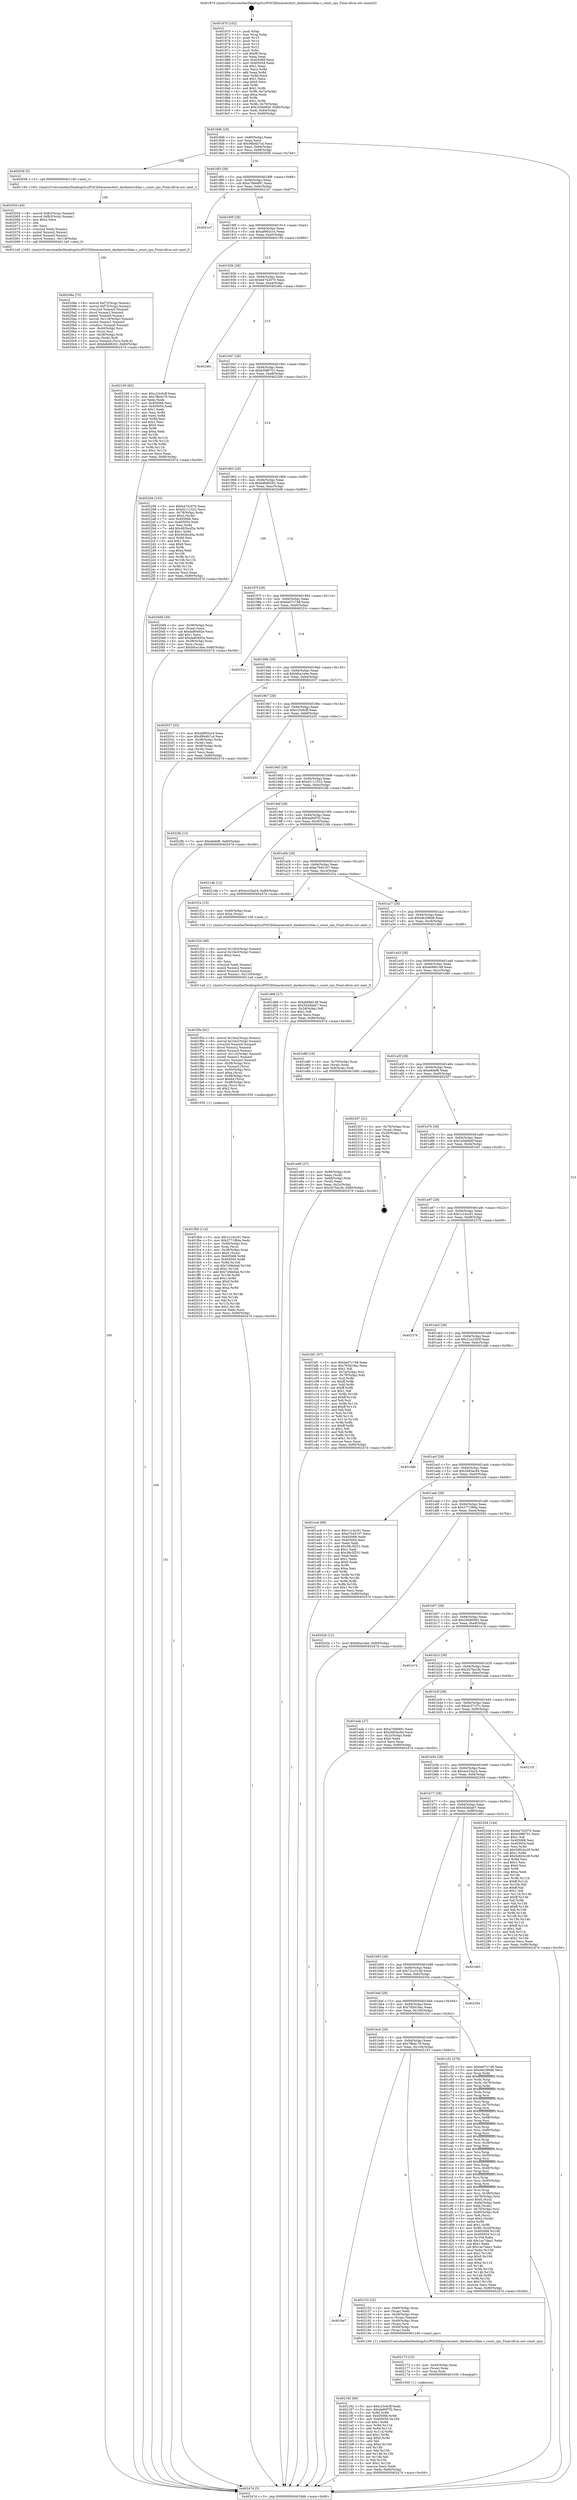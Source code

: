 digraph "0x401870" {
  label = "0x401870 (/mnt/c/Users/mathe/Desktop/tcc/POCII/binaries/extr_darknetsrcblas.c_const_cpu_Final-ollvm.out::main(0))"
  labelloc = "t"
  node[shape=record]

  Entry [label="",width=0.3,height=0.3,shape=circle,fillcolor=black,style=filled]
  "0x4018d6" [label="{
     0x4018d6 [29]\l
     | [instrs]\l
     &nbsp;&nbsp;0x4018d6 \<+3\>: mov -0x80(%rbp),%eax\l
     &nbsp;&nbsp;0x4018d9 \<+2\>: mov %eax,%ecx\l
     &nbsp;&nbsp;0x4018db \<+6\>: sub $0x99b4b7cd,%ecx\l
     &nbsp;&nbsp;0x4018e1 \<+6\>: mov %eax,-0x94(%rbp)\l
     &nbsp;&nbsp;0x4018e7 \<+6\>: mov %ecx,-0x98(%rbp)\l
     &nbsp;&nbsp;0x4018ed \<+6\>: je 0000000000402058 \<main+0x7e8\>\l
  }"]
  "0x402058" [label="{
     0x402058 [5]\l
     | [instrs]\l
     &nbsp;&nbsp;0x402058 \<+5\>: call 0000000000401160 \<next_i\>\l
     | [calls]\l
     &nbsp;&nbsp;0x401160 \{100\} (/mnt/c/Users/mathe/Desktop/tcc/POCII/binaries/extr_darknetsrcblas.c_const_cpu_Final-ollvm.out::next_i)\l
  }"]
  "0x4018f3" [label="{
     0x4018f3 [28]\l
     | [instrs]\l
     &nbsp;&nbsp;0x4018f3 \<+5\>: jmp 00000000004018f8 \<main+0x88\>\l
     &nbsp;&nbsp;0x4018f8 \<+6\>: mov -0x94(%rbp),%eax\l
     &nbsp;&nbsp;0x4018fe \<+5\>: sub $0xa70b6891,%eax\l
     &nbsp;&nbsp;0x401903 \<+6\>: mov %eax,-0x9c(%rbp)\l
     &nbsp;&nbsp;0x401909 \<+6\>: je 00000000004021e7 \<main+0x977\>\l
  }"]
  Exit [label="",width=0.3,height=0.3,shape=circle,fillcolor=black,style=filled,peripheries=2]
  "0x4021e7" [label="{
     0x4021e7\l
  }", style=dashed]
  "0x40190f" [label="{
     0x40190f [28]\l
     | [instrs]\l
     &nbsp;&nbsp;0x40190f \<+5\>: jmp 0000000000401914 \<main+0xa4\>\l
     &nbsp;&nbsp;0x401914 \<+6\>: mov -0x94(%rbp),%eax\l
     &nbsp;&nbsp;0x40191a \<+5\>: sub $0xa9902cc4,%eax\l
     &nbsp;&nbsp;0x40191f \<+6\>: mov %eax,-0xa0(%rbp)\l
     &nbsp;&nbsp;0x401925 \<+6\>: je 0000000000402100 \<main+0x890\>\l
  }"]
  "0x402182" [label="{
     0x402182 [89]\l
     | [instrs]\l
     &nbsp;&nbsp;0x402182 \<+5\>: mov $0xc23c6cff,%edx\l
     &nbsp;&nbsp;0x402187 \<+5\>: mov $0xda90f7f2,%ecx\l
     &nbsp;&nbsp;0x40218c \<+3\>: xor %r8d,%r8d\l
     &nbsp;&nbsp;0x40218f \<+8\>: mov 0x405068,%r9d\l
     &nbsp;&nbsp;0x402197 \<+8\>: mov 0x405054,%r10d\l
     &nbsp;&nbsp;0x40219f \<+4\>: sub $0x1,%r8d\l
     &nbsp;&nbsp;0x4021a3 \<+3\>: mov %r9d,%r11d\l
     &nbsp;&nbsp;0x4021a6 \<+3\>: add %r8d,%r11d\l
     &nbsp;&nbsp;0x4021a9 \<+4\>: imul %r11d,%r9d\l
     &nbsp;&nbsp;0x4021ad \<+4\>: and $0x1,%r9d\l
     &nbsp;&nbsp;0x4021b1 \<+4\>: cmp $0x0,%r9d\l
     &nbsp;&nbsp;0x4021b5 \<+3\>: sete %bl\l
     &nbsp;&nbsp;0x4021b8 \<+4\>: cmp $0xa,%r10d\l
     &nbsp;&nbsp;0x4021bc \<+4\>: setl %r14b\l
     &nbsp;&nbsp;0x4021c0 \<+3\>: mov %bl,%r15b\l
     &nbsp;&nbsp;0x4021c3 \<+3\>: and %r14b,%r15b\l
     &nbsp;&nbsp;0x4021c6 \<+3\>: xor %r14b,%bl\l
     &nbsp;&nbsp;0x4021c9 \<+3\>: or %bl,%r15b\l
     &nbsp;&nbsp;0x4021cc \<+4\>: test $0x1,%r15b\l
     &nbsp;&nbsp;0x4021d0 \<+3\>: cmovne %ecx,%edx\l
     &nbsp;&nbsp;0x4021d3 \<+3\>: mov %edx,-0x80(%rbp)\l
     &nbsp;&nbsp;0x4021d6 \<+5\>: jmp 000000000040247d \<main+0xc0d\>\l
  }"]
  "0x402100" [label="{
     0x402100 [83]\l
     | [instrs]\l
     &nbsp;&nbsp;0x402100 \<+5\>: mov $0xc23c6cff,%eax\l
     &nbsp;&nbsp;0x402105 \<+5\>: mov $0x7ffa4c79,%ecx\l
     &nbsp;&nbsp;0x40210a \<+2\>: xor %edx,%edx\l
     &nbsp;&nbsp;0x40210c \<+7\>: mov 0x405068,%esi\l
     &nbsp;&nbsp;0x402113 \<+7\>: mov 0x405054,%edi\l
     &nbsp;&nbsp;0x40211a \<+3\>: sub $0x1,%edx\l
     &nbsp;&nbsp;0x40211d \<+3\>: mov %esi,%r8d\l
     &nbsp;&nbsp;0x402120 \<+3\>: add %edx,%r8d\l
     &nbsp;&nbsp;0x402123 \<+4\>: imul %r8d,%esi\l
     &nbsp;&nbsp;0x402127 \<+3\>: and $0x1,%esi\l
     &nbsp;&nbsp;0x40212a \<+3\>: cmp $0x0,%esi\l
     &nbsp;&nbsp;0x40212d \<+4\>: sete %r9b\l
     &nbsp;&nbsp;0x402131 \<+3\>: cmp $0xa,%edi\l
     &nbsp;&nbsp;0x402134 \<+4\>: setl %r10b\l
     &nbsp;&nbsp;0x402138 \<+3\>: mov %r9b,%r11b\l
     &nbsp;&nbsp;0x40213b \<+3\>: and %r10b,%r11b\l
     &nbsp;&nbsp;0x40213e \<+3\>: xor %r10b,%r9b\l
     &nbsp;&nbsp;0x402141 \<+3\>: or %r9b,%r11b\l
     &nbsp;&nbsp;0x402144 \<+4\>: test $0x1,%r11b\l
     &nbsp;&nbsp;0x402148 \<+3\>: cmovne %ecx,%eax\l
     &nbsp;&nbsp;0x40214b \<+3\>: mov %eax,-0x80(%rbp)\l
     &nbsp;&nbsp;0x40214e \<+5\>: jmp 000000000040247d \<main+0xc0d\>\l
  }"]
  "0x40192b" [label="{
     0x40192b [28]\l
     | [instrs]\l
     &nbsp;&nbsp;0x40192b \<+5\>: jmp 0000000000401930 \<main+0xc0\>\l
     &nbsp;&nbsp;0x401930 \<+6\>: mov -0x94(%rbp),%eax\l
     &nbsp;&nbsp;0x401936 \<+5\>: sub $0xb4742070,%eax\l
     &nbsp;&nbsp;0x40193b \<+6\>: mov %eax,-0xa4(%rbp)\l
     &nbsp;&nbsp;0x401941 \<+6\>: je 000000000040246c \<main+0xbfc\>\l
  }"]
  "0x402173" [label="{
     0x402173 [15]\l
     | [instrs]\l
     &nbsp;&nbsp;0x402173 \<+4\>: mov -0x40(%rbp),%rax\l
     &nbsp;&nbsp;0x402177 \<+3\>: mov (%rax),%rax\l
     &nbsp;&nbsp;0x40217a \<+3\>: mov %rax,%rdi\l
     &nbsp;&nbsp;0x40217d \<+5\>: call 0000000000401030 \<free@plt\>\l
     | [calls]\l
     &nbsp;&nbsp;0x401030 \{1\} (unknown)\l
  }"]
  "0x40246c" [label="{
     0x40246c\l
  }", style=dashed]
  "0x401947" [label="{
     0x401947 [28]\l
     | [instrs]\l
     &nbsp;&nbsp;0x401947 \<+5\>: jmp 000000000040194c \<main+0xdc\>\l
     &nbsp;&nbsp;0x40194c \<+6\>: mov -0x94(%rbp),%eax\l
     &nbsp;&nbsp;0x401952 \<+5\>: sub $0xb59f6701,%eax\l
     &nbsp;&nbsp;0x401957 \<+6\>: mov %eax,-0xa8(%rbp)\l
     &nbsp;&nbsp;0x40195d \<+6\>: je 0000000000402294 \<main+0xa24\>\l
  }"]
  "0x401be7" [label="{
     0x401be7\l
  }", style=dashed]
  "0x402294" [label="{
     0x402294 [103]\l
     | [instrs]\l
     &nbsp;&nbsp;0x402294 \<+5\>: mov $0xb4742070,%eax\l
     &nbsp;&nbsp;0x402299 \<+5\>: mov $0xd2111522,%ecx\l
     &nbsp;&nbsp;0x40229e \<+4\>: mov -0x78(%rbp),%rdx\l
     &nbsp;&nbsp;0x4022a2 \<+6\>: movl $0x0,(%rdx)\l
     &nbsp;&nbsp;0x4022a8 \<+7\>: mov 0x405068,%esi\l
     &nbsp;&nbsp;0x4022af \<+7\>: mov 0x405054,%edi\l
     &nbsp;&nbsp;0x4022b6 \<+3\>: mov %esi,%r8d\l
     &nbsp;&nbsp;0x4022b9 \<+7\>: add $0x492bcd5a,%r8d\l
     &nbsp;&nbsp;0x4022c0 \<+4\>: sub $0x1,%r8d\l
     &nbsp;&nbsp;0x4022c4 \<+7\>: sub $0x492bcd5a,%r8d\l
     &nbsp;&nbsp;0x4022cb \<+4\>: imul %r8d,%esi\l
     &nbsp;&nbsp;0x4022cf \<+3\>: and $0x1,%esi\l
     &nbsp;&nbsp;0x4022d2 \<+3\>: cmp $0x0,%esi\l
     &nbsp;&nbsp;0x4022d5 \<+4\>: sete %r9b\l
     &nbsp;&nbsp;0x4022d9 \<+3\>: cmp $0xa,%edi\l
     &nbsp;&nbsp;0x4022dc \<+4\>: setl %r10b\l
     &nbsp;&nbsp;0x4022e0 \<+3\>: mov %r9b,%r11b\l
     &nbsp;&nbsp;0x4022e3 \<+3\>: and %r10b,%r11b\l
     &nbsp;&nbsp;0x4022e6 \<+3\>: xor %r10b,%r9b\l
     &nbsp;&nbsp;0x4022e9 \<+3\>: or %r9b,%r11b\l
     &nbsp;&nbsp;0x4022ec \<+4\>: test $0x1,%r11b\l
     &nbsp;&nbsp;0x4022f0 \<+3\>: cmovne %ecx,%eax\l
     &nbsp;&nbsp;0x4022f3 \<+3\>: mov %eax,-0x80(%rbp)\l
     &nbsp;&nbsp;0x4022f6 \<+5\>: jmp 000000000040247d \<main+0xc0d\>\l
  }"]
  "0x401963" [label="{
     0x401963 [28]\l
     | [instrs]\l
     &nbsp;&nbsp;0x401963 \<+5\>: jmp 0000000000401968 \<main+0xf8\>\l
     &nbsp;&nbsp;0x401968 \<+6\>: mov -0x94(%rbp),%eax\l
     &nbsp;&nbsp;0x40196e \<+5\>: sub $0xbdb68262,%eax\l
     &nbsp;&nbsp;0x401973 \<+6\>: mov %eax,-0xac(%rbp)\l
     &nbsp;&nbsp;0x401979 \<+6\>: je 00000000004020d9 \<main+0x869\>\l
  }"]
  "0x402153" [label="{
     0x402153 [32]\l
     | [instrs]\l
     &nbsp;&nbsp;0x402153 \<+4\>: mov -0x60(%rbp),%rax\l
     &nbsp;&nbsp;0x402157 \<+2\>: mov (%rax),%edi\l
     &nbsp;&nbsp;0x402159 \<+4\>: mov -0x58(%rbp),%rax\l
     &nbsp;&nbsp;0x40215d \<+4\>: movss (%rax),%xmm0\l
     &nbsp;&nbsp;0x402161 \<+4\>: mov -0x40(%rbp),%rax\l
     &nbsp;&nbsp;0x402165 \<+3\>: mov (%rax),%rsi\l
     &nbsp;&nbsp;0x402168 \<+4\>: mov -0x50(%rbp),%rax\l
     &nbsp;&nbsp;0x40216c \<+2\>: mov (%rax),%edx\l
     &nbsp;&nbsp;0x40216e \<+5\>: call 0000000000401240 \<const_cpu\>\l
     | [calls]\l
     &nbsp;&nbsp;0x401240 \{1\} (/mnt/c/Users/mathe/Desktop/tcc/POCII/binaries/extr_darknetsrcblas.c_const_cpu_Final-ollvm.out::const_cpu)\l
  }"]
  "0x4020d9" [label="{
     0x4020d9 [39]\l
     | [instrs]\l
     &nbsp;&nbsp;0x4020d9 \<+4\>: mov -0x38(%rbp),%rax\l
     &nbsp;&nbsp;0x4020dd \<+2\>: mov (%rax),%ecx\l
     &nbsp;&nbsp;0x4020df \<+6\>: sub $0xda80492e,%ecx\l
     &nbsp;&nbsp;0x4020e5 \<+3\>: add $0x1,%ecx\l
     &nbsp;&nbsp;0x4020e8 \<+6\>: add $0xda80492e,%ecx\l
     &nbsp;&nbsp;0x4020ee \<+4\>: mov -0x38(%rbp),%rax\l
     &nbsp;&nbsp;0x4020f2 \<+2\>: mov %ecx,(%rax)\l
     &nbsp;&nbsp;0x4020f4 \<+7\>: movl $0xbfca1ebe,-0x80(%rbp)\l
     &nbsp;&nbsp;0x4020fb \<+5\>: jmp 000000000040247d \<main+0xc0d\>\l
  }"]
  "0x40197f" [label="{
     0x40197f [28]\l
     | [instrs]\l
     &nbsp;&nbsp;0x40197f \<+5\>: jmp 0000000000401984 \<main+0x114\>\l
     &nbsp;&nbsp;0x401984 \<+6\>: mov -0x94(%rbp),%eax\l
     &nbsp;&nbsp;0x40198a \<+5\>: sub $0xbe07c748,%eax\l
     &nbsp;&nbsp;0x40198f \<+6\>: mov %eax,-0xb0(%rbp)\l
     &nbsp;&nbsp;0x401995 \<+6\>: je 000000000040231c \<main+0xaac\>\l
  }"]
  "0x40208e" [label="{
     0x40208e [75]\l
     | [instrs]\l
     &nbsp;&nbsp;0x40208e \<+8\>: movsd 0xf72(%rip),%xmm1\l
     &nbsp;&nbsp;0x402096 \<+8\>: movsd 0xf72(%rip),%xmm2\l
     &nbsp;&nbsp;0x40209e \<+4\>: cvtss2sd %xmm0,%xmm0\l
     &nbsp;&nbsp;0x4020a2 \<+4\>: divsd %xmm2,%xmm0\l
     &nbsp;&nbsp;0x4020a6 \<+4\>: addsd %xmm0,%xmm1\l
     &nbsp;&nbsp;0x4020aa \<+8\>: movsd -0x118(%rbp),%xmm0\l
     &nbsp;&nbsp;0x4020b2 \<+4\>: mulsd %xmm1,%xmm0\l
     &nbsp;&nbsp;0x4020b6 \<+4\>: cvtsd2ss %xmm0,%xmm0\l
     &nbsp;&nbsp;0x4020ba \<+4\>: mov -0x40(%rbp),%rsi\l
     &nbsp;&nbsp;0x4020be \<+3\>: mov (%rsi),%rsi\l
     &nbsp;&nbsp;0x4020c1 \<+4\>: mov -0x38(%rbp),%rdi\l
     &nbsp;&nbsp;0x4020c5 \<+3\>: movslq (%rdi),%rdi\l
     &nbsp;&nbsp;0x4020c8 \<+5\>: movss %xmm0,(%rsi,%rdi,4)\l
     &nbsp;&nbsp;0x4020cd \<+7\>: movl $0xbdb68262,-0x80(%rbp)\l
     &nbsp;&nbsp;0x4020d4 \<+5\>: jmp 000000000040247d \<main+0xc0d\>\l
  }"]
  "0x40231c" [label="{
     0x40231c\l
  }", style=dashed]
  "0x40199b" [label="{
     0x40199b [28]\l
     | [instrs]\l
     &nbsp;&nbsp;0x40199b \<+5\>: jmp 00000000004019a0 \<main+0x130\>\l
     &nbsp;&nbsp;0x4019a0 \<+6\>: mov -0x94(%rbp),%eax\l
     &nbsp;&nbsp;0x4019a6 \<+5\>: sub $0xbfca1ebe,%eax\l
     &nbsp;&nbsp;0x4019ab \<+6\>: mov %eax,-0xb4(%rbp)\l
     &nbsp;&nbsp;0x4019b1 \<+6\>: je 0000000000402037 \<main+0x7c7\>\l
  }"]
  "0x40205d" [label="{
     0x40205d [49]\l
     | [instrs]\l
     &nbsp;&nbsp;0x40205d \<+8\>: movsd 0xfb3(%rip),%xmm0\l
     &nbsp;&nbsp;0x402065 \<+8\>: movsd 0xfb3(%rip),%xmm1\l
     &nbsp;&nbsp;0x40206d \<+5\>: mov $0x2,%ecx\l
     &nbsp;&nbsp;0x402072 \<+1\>: cltd\l
     &nbsp;&nbsp;0x402073 \<+2\>: idiv %ecx\l
     &nbsp;&nbsp;0x402075 \<+4\>: cvtsi2sd %edx,%xmm2\l
     &nbsp;&nbsp;0x402079 \<+4\>: mulsd %xmm2,%xmm1\l
     &nbsp;&nbsp;0x40207d \<+4\>: addsd %xmm0,%xmm1\l
     &nbsp;&nbsp;0x402081 \<+8\>: movsd %xmm1,-0x118(%rbp)\l
     &nbsp;&nbsp;0x402089 \<+5\>: call 00000000004011a0 \<next_f\>\l
     | [calls]\l
     &nbsp;&nbsp;0x4011a0 \{100\} (/mnt/c/Users/mathe/Desktop/tcc/POCII/binaries/extr_darknetsrcblas.c_const_cpu_Final-ollvm.out::next_f)\l
  }"]
  "0x402037" [label="{
     0x402037 [33]\l
     | [instrs]\l
     &nbsp;&nbsp;0x402037 \<+5\>: mov $0xa9902cc4,%eax\l
     &nbsp;&nbsp;0x40203c \<+5\>: mov $0x99b4b7cd,%ecx\l
     &nbsp;&nbsp;0x402041 \<+4\>: mov -0x38(%rbp),%rdx\l
     &nbsp;&nbsp;0x402045 \<+2\>: mov (%rdx),%esi\l
     &nbsp;&nbsp;0x402047 \<+4\>: mov -0x48(%rbp),%rdx\l
     &nbsp;&nbsp;0x40204b \<+2\>: cmp (%rdx),%esi\l
     &nbsp;&nbsp;0x40204d \<+3\>: cmovl %ecx,%eax\l
     &nbsp;&nbsp;0x402050 \<+3\>: mov %eax,-0x80(%rbp)\l
     &nbsp;&nbsp;0x402053 \<+5\>: jmp 000000000040247d \<main+0xc0d\>\l
  }"]
  "0x4019b7" [label="{
     0x4019b7 [28]\l
     | [instrs]\l
     &nbsp;&nbsp;0x4019b7 \<+5\>: jmp 00000000004019bc \<main+0x14c\>\l
     &nbsp;&nbsp;0x4019bc \<+6\>: mov -0x94(%rbp),%eax\l
     &nbsp;&nbsp;0x4019c2 \<+5\>: sub $0xc23c6cff,%eax\l
     &nbsp;&nbsp;0x4019c7 \<+6\>: mov %eax,-0xb8(%rbp)\l
     &nbsp;&nbsp;0x4019cd \<+6\>: je 0000000000402431 \<main+0xbc1\>\l
  }"]
  "0x401fb9" [label="{
     0x401fb9 [114]\l
     | [instrs]\l
     &nbsp;&nbsp;0x401fb9 \<+5\>: mov $0x1c14cc91,%ecx\l
     &nbsp;&nbsp;0x401fbe \<+5\>: mov $0x2771f8da,%edx\l
     &nbsp;&nbsp;0x401fc3 \<+4\>: mov -0x40(%rbp),%rsi\l
     &nbsp;&nbsp;0x401fc7 \<+3\>: mov %rax,(%rsi)\l
     &nbsp;&nbsp;0x401fca \<+4\>: mov -0x38(%rbp),%rax\l
     &nbsp;&nbsp;0x401fce \<+6\>: movl $0x0,(%rax)\l
     &nbsp;&nbsp;0x401fd4 \<+8\>: mov 0x405068,%r8d\l
     &nbsp;&nbsp;0x401fdc \<+8\>: mov 0x405054,%r9d\l
     &nbsp;&nbsp;0x401fe4 \<+3\>: mov %r8d,%r10d\l
     &nbsp;&nbsp;0x401fe7 \<+7\>: sub $0x7cf4b0ab,%r10d\l
     &nbsp;&nbsp;0x401fee \<+4\>: sub $0x1,%r10d\l
     &nbsp;&nbsp;0x401ff2 \<+7\>: add $0x7cf4b0ab,%r10d\l
     &nbsp;&nbsp;0x401ff9 \<+4\>: imul %r10d,%r8d\l
     &nbsp;&nbsp;0x401ffd \<+4\>: and $0x1,%r8d\l
     &nbsp;&nbsp;0x402001 \<+4\>: cmp $0x0,%r8d\l
     &nbsp;&nbsp;0x402005 \<+4\>: sete %r11b\l
     &nbsp;&nbsp;0x402009 \<+4\>: cmp $0xa,%r9d\l
     &nbsp;&nbsp;0x40200d \<+3\>: setl %bl\l
     &nbsp;&nbsp;0x402010 \<+3\>: mov %r11b,%r14b\l
     &nbsp;&nbsp;0x402013 \<+3\>: and %bl,%r14b\l
     &nbsp;&nbsp;0x402016 \<+3\>: xor %bl,%r11b\l
     &nbsp;&nbsp;0x402019 \<+3\>: or %r11b,%r14b\l
     &nbsp;&nbsp;0x40201c \<+4\>: test $0x1,%r14b\l
     &nbsp;&nbsp;0x402020 \<+3\>: cmovne %edx,%ecx\l
     &nbsp;&nbsp;0x402023 \<+3\>: mov %ecx,-0x80(%rbp)\l
     &nbsp;&nbsp;0x402026 \<+5\>: jmp 000000000040247d \<main+0xc0d\>\l
  }"]
  "0x402431" [label="{
     0x402431\l
  }", style=dashed]
  "0x4019d3" [label="{
     0x4019d3 [28]\l
     | [instrs]\l
     &nbsp;&nbsp;0x4019d3 \<+5\>: jmp 00000000004019d8 \<main+0x168\>\l
     &nbsp;&nbsp;0x4019d8 \<+6\>: mov -0x94(%rbp),%eax\l
     &nbsp;&nbsp;0x4019de \<+5\>: sub $0xd2111522,%eax\l
     &nbsp;&nbsp;0x4019e3 \<+6\>: mov %eax,-0xbc(%rbp)\l
     &nbsp;&nbsp;0x4019e9 \<+6\>: je 00000000004022fb \<main+0xa8b\>\l
  }"]
  "0x401f5e" [label="{
     0x401f5e [91]\l
     | [instrs]\l
     &nbsp;&nbsp;0x401f5e \<+8\>: movsd 0x10a2(%rip),%xmm1\l
     &nbsp;&nbsp;0x401f66 \<+8\>: movsd 0x10a2(%rip),%xmm2\l
     &nbsp;&nbsp;0x401f6e \<+4\>: cvtss2sd %xmm0,%xmm0\l
     &nbsp;&nbsp;0x401f72 \<+4\>: divsd %xmm2,%xmm0\l
     &nbsp;&nbsp;0x401f76 \<+4\>: addsd %xmm0,%xmm1\l
     &nbsp;&nbsp;0x401f7a \<+8\>: movsd -0x110(%rbp),%xmm0\l
     &nbsp;&nbsp;0x401f82 \<+4\>: mulsd %xmm1,%xmm0\l
     &nbsp;&nbsp;0x401f86 \<+4\>: cvtsd2ss %xmm0,%xmm0\l
     &nbsp;&nbsp;0x401f8a \<+4\>: mov -0x58(%rbp),%rsi\l
     &nbsp;&nbsp;0x401f8e \<+4\>: movss %xmm0,(%rsi)\l
     &nbsp;&nbsp;0x401f92 \<+4\>: mov -0x50(%rbp),%rsi\l
     &nbsp;&nbsp;0x401f96 \<+6\>: movl $0xa,(%rsi)\l
     &nbsp;&nbsp;0x401f9c \<+4\>: mov -0x48(%rbp),%rsi\l
     &nbsp;&nbsp;0x401fa0 \<+6\>: movl $0x64,(%rsi)\l
     &nbsp;&nbsp;0x401fa6 \<+4\>: mov -0x48(%rbp),%rsi\l
     &nbsp;&nbsp;0x401faa \<+3\>: movslq (%rsi),%rsi\l
     &nbsp;&nbsp;0x401fad \<+4\>: shl $0x2,%rsi\l
     &nbsp;&nbsp;0x401fb1 \<+3\>: mov %rsi,%rdi\l
     &nbsp;&nbsp;0x401fb4 \<+5\>: call 0000000000401050 \<malloc@plt\>\l
     | [calls]\l
     &nbsp;&nbsp;0x401050 \{1\} (unknown)\l
  }"]
  "0x4022fb" [label="{
     0x4022fb [12]\l
     | [instrs]\l
     &nbsp;&nbsp;0x4022fb \<+7\>: movl $0xe6def8,-0x80(%rbp)\l
     &nbsp;&nbsp;0x402302 \<+5\>: jmp 000000000040247d \<main+0xc0d\>\l
  }"]
  "0x4019ef" [label="{
     0x4019ef [28]\l
     | [instrs]\l
     &nbsp;&nbsp;0x4019ef \<+5\>: jmp 00000000004019f4 \<main+0x184\>\l
     &nbsp;&nbsp;0x4019f4 \<+6\>: mov -0x94(%rbp),%eax\l
     &nbsp;&nbsp;0x4019fa \<+5\>: sub $0xda90f7f2,%eax\l
     &nbsp;&nbsp;0x4019ff \<+6\>: mov %eax,-0xc0(%rbp)\l
     &nbsp;&nbsp;0x401a05 \<+6\>: je 00000000004021db \<main+0x96b\>\l
  }"]
  "0x401f2d" [label="{
     0x401f2d [49]\l
     | [instrs]\l
     &nbsp;&nbsp;0x401f2d \<+8\>: movsd 0x10e3(%rip),%xmm0\l
     &nbsp;&nbsp;0x401f35 \<+8\>: movsd 0x10e3(%rip),%xmm1\l
     &nbsp;&nbsp;0x401f3d \<+5\>: mov $0x2,%ecx\l
     &nbsp;&nbsp;0x401f42 \<+1\>: cltd\l
     &nbsp;&nbsp;0x401f43 \<+2\>: idiv %ecx\l
     &nbsp;&nbsp;0x401f45 \<+4\>: cvtsi2sd %edx,%xmm2\l
     &nbsp;&nbsp;0x401f49 \<+4\>: mulsd %xmm2,%xmm1\l
     &nbsp;&nbsp;0x401f4d \<+4\>: addsd %xmm0,%xmm1\l
     &nbsp;&nbsp;0x401f51 \<+8\>: movsd %xmm1,-0x110(%rbp)\l
     &nbsp;&nbsp;0x401f59 \<+5\>: call 00000000004011a0 \<next_f\>\l
     | [calls]\l
     &nbsp;&nbsp;0x4011a0 \{1\} (/mnt/c/Users/mathe/Desktop/tcc/POCII/binaries/extr_darknetsrcblas.c_const_cpu_Final-ollvm.out::next_f)\l
  }"]
  "0x4021db" [label="{
     0x4021db [12]\l
     | [instrs]\l
     &nbsp;&nbsp;0x4021db \<+7\>: movl $0x4ce33a24,-0x80(%rbp)\l
     &nbsp;&nbsp;0x4021e2 \<+5\>: jmp 000000000040247d \<main+0xc0d\>\l
  }"]
  "0x401a0b" [label="{
     0x401a0b [28]\l
     | [instrs]\l
     &nbsp;&nbsp;0x401a0b \<+5\>: jmp 0000000000401a10 \<main+0x1a0\>\l
     &nbsp;&nbsp;0x401a10 \<+6\>: mov -0x94(%rbp),%eax\l
     &nbsp;&nbsp;0x401a16 \<+5\>: sub $0xe7045107,%eax\l
     &nbsp;&nbsp;0x401a1b \<+6\>: mov %eax,-0xc4(%rbp)\l
     &nbsp;&nbsp;0x401a21 \<+6\>: je 0000000000401f1e \<main+0x6ae\>\l
  }"]
  "0x401e90" [label="{
     0x401e90 [27]\l
     | [instrs]\l
     &nbsp;&nbsp;0x401e90 \<+4\>: mov -0x68(%rbp),%rdi\l
     &nbsp;&nbsp;0x401e94 \<+2\>: mov %eax,(%rdi)\l
     &nbsp;&nbsp;0x401e96 \<+4\>: mov -0x68(%rbp),%rdi\l
     &nbsp;&nbsp;0x401e9a \<+2\>: mov (%rdi),%eax\l
     &nbsp;&nbsp;0x401e9c \<+3\>: mov %eax,-0x2c(%rbp)\l
     &nbsp;&nbsp;0x401e9f \<+7\>: movl $0x2b7ba1fe,-0x80(%rbp)\l
     &nbsp;&nbsp;0x401ea6 \<+5\>: jmp 000000000040247d \<main+0xc0d\>\l
  }"]
  "0x401f1e" [label="{
     0x401f1e [15]\l
     | [instrs]\l
     &nbsp;&nbsp;0x401f1e \<+4\>: mov -0x60(%rbp),%rax\l
     &nbsp;&nbsp;0x401f22 \<+6\>: movl $0xa,(%rax)\l
     &nbsp;&nbsp;0x401f28 \<+5\>: call 0000000000401160 \<next_i\>\l
     | [calls]\l
     &nbsp;&nbsp;0x401160 \{1\} (/mnt/c/Users/mathe/Desktop/tcc/POCII/binaries/extr_darknetsrcblas.c_const_cpu_Final-ollvm.out::next_i)\l
  }"]
  "0x401a27" [label="{
     0x401a27 [28]\l
     | [instrs]\l
     &nbsp;&nbsp;0x401a27 \<+5\>: jmp 0000000000401a2c \<main+0x1bc\>\l
     &nbsp;&nbsp;0x401a2c \<+6\>: mov -0x94(%rbp),%eax\l
     &nbsp;&nbsp;0x401a32 \<+5\>: sub $0xe9c296d6,%eax\l
     &nbsp;&nbsp;0x401a37 \<+6\>: mov %eax,-0xc8(%rbp)\l
     &nbsp;&nbsp;0x401a3d \<+6\>: je 0000000000401d68 \<main+0x4f8\>\l
  }"]
  "0x401bcb" [label="{
     0x401bcb [28]\l
     | [instrs]\l
     &nbsp;&nbsp;0x401bcb \<+5\>: jmp 0000000000401bd0 \<main+0x360\>\l
     &nbsp;&nbsp;0x401bd0 \<+6\>: mov -0x94(%rbp),%eax\l
     &nbsp;&nbsp;0x401bd6 \<+5\>: sub $0x7ffa4c79,%eax\l
     &nbsp;&nbsp;0x401bdb \<+6\>: mov %eax,-0x104(%rbp)\l
     &nbsp;&nbsp;0x401be1 \<+6\>: je 0000000000402153 \<main+0x8e3\>\l
  }"]
  "0x401d68" [label="{
     0x401d68 [27]\l
     | [instrs]\l
     &nbsp;&nbsp;0x401d68 \<+5\>: mov $0xeb98d149,%eax\l
     &nbsp;&nbsp;0x401d6d \<+5\>: mov $0x5d3dda07,%ecx\l
     &nbsp;&nbsp;0x401d72 \<+3\>: mov -0x2d(%rbp),%dl\l
     &nbsp;&nbsp;0x401d75 \<+3\>: test $0x1,%dl\l
     &nbsp;&nbsp;0x401d78 \<+3\>: cmovne %ecx,%eax\l
     &nbsp;&nbsp;0x401d7b \<+3\>: mov %eax,-0x80(%rbp)\l
     &nbsp;&nbsp;0x401d7e \<+5\>: jmp 000000000040247d \<main+0xc0d\>\l
  }"]
  "0x401a43" [label="{
     0x401a43 [28]\l
     | [instrs]\l
     &nbsp;&nbsp;0x401a43 \<+5\>: jmp 0000000000401a48 \<main+0x1d8\>\l
     &nbsp;&nbsp;0x401a48 \<+6\>: mov -0x94(%rbp),%eax\l
     &nbsp;&nbsp;0x401a4e \<+5\>: sub $0xeb98d149,%eax\l
     &nbsp;&nbsp;0x401a53 \<+6\>: mov %eax,-0xcc(%rbp)\l
     &nbsp;&nbsp;0x401a59 \<+6\>: je 0000000000401e80 \<main+0x610\>\l
  }"]
  "0x401c52" [label="{
     0x401c52 [278]\l
     | [instrs]\l
     &nbsp;&nbsp;0x401c52 \<+5\>: mov $0xbe07c748,%eax\l
     &nbsp;&nbsp;0x401c57 \<+5\>: mov $0xe9c296d6,%ecx\l
     &nbsp;&nbsp;0x401c5c \<+3\>: mov %rsp,%rdx\l
     &nbsp;&nbsp;0x401c5f \<+4\>: add $0xfffffffffffffff0,%rdx\l
     &nbsp;&nbsp;0x401c63 \<+3\>: mov %rdx,%rsp\l
     &nbsp;&nbsp;0x401c66 \<+4\>: mov %rdx,-0x78(%rbp)\l
     &nbsp;&nbsp;0x401c6a \<+3\>: mov %rsp,%rdx\l
     &nbsp;&nbsp;0x401c6d \<+4\>: add $0xfffffffffffffff0,%rdx\l
     &nbsp;&nbsp;0x401c71 \<+3\>: mov %rdx,%rsp\l
     &nbsp;&nbsp;0x401c74 \<+3\>: mov %rsp,%rsi\l
     &nbsp;&nbsp;0x401c77 \<+4\>: add $0xfffffffffffffff0,%rsi\l
     &nbsp;&nbsp;0x401c7b \<+3\>: mov %rsi,%rsp\l
     &nbsp;&nbsp;0x401c7e \<+4\>: mov %rsi,-0x70(%rbp)\l
     &nbsp;&nbsp;0x401c82 \<+3\>: mov %rsp,%rsi\l
     &nbsp;&nbsp;0x401c85 \<+4\>: add $0xfffffffffffffff0,%rsi\l
     &nbsp;&nbsp;0x401c89 \<+3\>: mov %rsi,%rsp\l
     &nbsp;&nbsp;0x401c8c \<+4\>: mov %rsi,-0x68(%rbp)\l
     &nbsp;&nbsp;0x401c90 \<+3\>: mov %rsp,%rsi\l
     &nbsp;&nbsp;0x401c93 \<+4\>: add $0xfffffffffffffff0,%rsi\l
     &nbsp;&nbsp;0x401c97 \<+3\>: mov %rsi,%rsp\l
     &nbsp;&nbsp;0x401c9a \<+4\>: mov %rsi,-0x60(%rbp)\l
     &nbsp;&nbsp;0x401c9e \<+3\>: mov %rsp,%rsi\l
     &nbsp;&nbsp;0x401ca1 \<+4\>: add $0xfffffffffffffff0,%rsi\l
     &nbsp;&nbsp;0x401ca5 \<+3\>: mov %rsi,%rsp\l
     &nbsp;&nbsp;0x401ca8 \<+4\>: mov %rsi,-0x58(%rbp)\l
     &nbsp;&nbsp;0x401cac \<+3\>: mov %rsp,%rsi\l
     &nbsp;&nbsp;0x401caf \<+4\>: add $0xfffffffffffffff0,%rsi\l
     &nbsp;&nbsp;0x401cb3 \<+3\>: mov %rsi,%rsp\l
     &nbsp;&nbsp;0x401cb6 \<+4\>: mov %rsi,-0x50(%rbp)\l
     &nbsp;&nbsp;0x401cba \<+3\>: mov %rsp,%rsi\l
     &nbsp;&nbsp;0x401cbd \<+4\>: add $0xfffffffffffffff0,%rsi\l
     &nbsp;&nbsp;0x401cc1 \<+3\>: mov %rsi,%rsp\l
     &nbsp;&nbsp;0x401cc4 \<+4\>: mov %rsi,-0x48(%rbp)\l
     &nbsp;&nbsp;0x401cc8 \<+3\>: mov %rsp,%rsi\l
     &nbsp;&nbsp;0x401ccb \<+4\>: add $0xfffffffffffffff0,%rsi\l
     &nbsp;&nbsp;0x401ccf \<+3\>: mov %rsi,%rsp\l
     &nbsp;&nbsp;0x401cd2 \<+4\>: mov %rsi,-0x40(%rbp)\l
     &nbsp;&nbsp;0x401cd6 \<+3\>: mov %rsp,%rsi\l
     &nbsp;&nbsp;0x401cd9 \<+4\>: add $0xfffffffffffffff0,%rsi\l
     &nbsp;&nbsp;0x401cdd \<+3\>: mov %rsi,%rsp\l
     &nbsp;&nbsp;0x401ce0 \<+4\>: mov %rsi,-0x38(%rbp)\l
     &nbsp;&nbsp;0x401ce4 \<+4\>: mov -0x78(%rbp),%rsi\l
     &nbsp;&nbsp;0x401ce8 \<+6\>: movl $0x0,(%rsi)\l
     &nbsp;&nbsp;0x401cee \<+6\>: mov -0x84(%rbp),%edi\l
     &nbsp;&nbsp;0x401cf4 \<+2\>: mov %edi,(%rdx)\l
     &nbsp;&nbsp;0x401cf6 \<+4\>: mov -0x70(%rbp),%rsi\l
     &nbsp;&nbsp;0x401cfa \<+7\>: mov -0x90(%rbp),%r8\l
     &nbsp;&nbsp;0x401d01 \<+3\>: mov %r8,(%rsi)\l
     &nbsp;&nbsp;0x401d04 \<+3\>: cmpl $0x2,(%rdx)\l
     &nbsp;&nbsp;0x401d07 \<+4\>: setne %r9b\l
     &nbsp;&nbsp;0x401d0b \<+4\>: and $0x1,%r9b\l
     &nbsp;&nbsp;0x401d0f \<+4\>: mov %r9b,-0x2d(%rbp)\l
     &nbsp;&nbsp;0x401d13 \<+8\>: mov 0x405068,%r10d\l
     &nbsp;&nbsp;0x401d1b \<+8\>: mov 0x405054,%r11d\l
     &nbsp;&nbsp;0x401d23 \<+3\>: mov %r10d,%ebx\l
     &nbsp;&nbsp;0x401d26 \<+6\>: add $0x1ac7daa1,%ebx\l
     &nbsp;&nbsp;0x401d2c \<+3\>: sub $0x1,%ebx\l
     &nbsp;&nbsp;0x401d2f \<+6\>: sub $0x1ac7daa1,%ebx\l
     &nbsp;&nbsp;0x401d35 \<+4\>: imul %ebx,%r10d\l
     &nbsp;&nbsp;0x401d39 \<+4\>: and $0x1,%r10d\l
     &nbsp;&nbsp;0x401d3d \<+4\>: cmp $0x0,%r10d\l
     &nbsp;&nbsp;0x401d41 \<+4\>: sete %r9b\l
     &nbsp;&nbsp;0x401d45 \<+4\>: cmp $0xa,%r11d\l
     &nbsp;&nbsp;0x401d49 \<+4\>: setl %r14b\l
     &nbsp;&nbsp;0x401d4d \<+3\>: mov %r9b,%r15b\l
     &nbsp;&nbsp;0x401d50 \<+3\>: and %r14b,%r15b\l
     &nbsp;&nbsp;0x401d53 \<+3\>: xor %r14b,%r9b\l
     &nbsp;&nbsp;0x401d56 \<+3\>: or %r9b,%r15b\l
     &nbsp;&nbsp;0x401d59 \<+4\>: test $0x1,%r15b\l
     &nbsp;&nbsp;0x401d5d \<+3\>: cmovne %ecx,%eax\l
     &nbsp;&nbsp;0x401d60 \<+3\>: mov %eax,-0x80(%rbp)\l
     &nbsp;&nbsp;0x401d63 \<+5\>: jmp 000000000040247d \<main+0xc0d\>\l
  }"]
  "0x401e80" [label="{
     0x401e80 [16]\l
     | [instrs]\l
     &nbsp;&nbsp;0x401e80 \<+4\>: mov -0x70(%rbp),%rax\l
     &nbsp;&nbsp;0x401e84 \<+3\>: mov (%rax),%rax\l
     &nbsp;&nbsp;0x401e87 \<+4\>: mov 0x8(%rax),%rdi\l
     &nbsp;&nbsp;0x401e8b \<+5\>: call 0000000000401060 \<atoi@plt\>\l
     | [calls]\l
     &nbsp;&nbsp;0x401060 \{1\} (unknown)\l
  }"]
  "0x401a5f" [label="{
     0x401a5f [28]\l
     | [instrs]\l
     &nbsp;&nbsp;0x401a5f \<+5\>: jmp 0000000000401a64 \<main+0x1f4\>\l
     &nbsp;&nbsp;0x401a64 \<+6\>: mov -0x94(%rbp),%eax\l
     &nbsp;&nbsp;0x401a6a \<+5\>: sub $0xe6def8,%eax\l
     &nbsp;&nbsp;0x401a6f \<+6\>: mov %eax,-0xd0(%rbp)\l
     &nbsp;&nbsp;0x401a75 \<+6\>: je 0000000000402307 \<main+0xa97\>\l
  }"]
  "0x401baf" [label="{
     0x401baf [28]\l
     | [instrs]\l
     &nbsp;&nbsp;0x401baf \<+5\>: jmp 0000000000401bb4 \<main+0x344\>\l
     &nbsp;&nbsp;0x401bb4 \<+6\>: mov -0x94(%rbp),%eax\l
     &nbsp;&nbsp;0x401bba \<+5\>: sub $0x765d19ac,%eax\l
     &nbsp;&nbsp;0x401bbf \<+6\>: mov %eax,-0x100(%rbp)\l
     &nbsp;&nbsp;0x401bc5 \<+6\>: je 0000000000401c52 \<main+0x3e2\>\l
  }"]
  "0x402307" [label="{
     0x402307 [21]\l
     | [instrs]\l
     &nbsp;&nbsp;0x402307 \<+4\>: mov -0x78(%rbp),%rax\l
     &nbsp;&nbsp;0x40230b \<+2\>: mov (%rax),%eax\l
     &nbsp;&nbsp;0x40230d \<+4\>: lea -0x28(%rbp),%rsp\l
     &nbsp;&nbsp;0x402311 \<+1\>: pop %rbx\l
     &nbsp;&nbsp;0x402312 \<+2\>: pop %r12\l
     &nbsp;&nbsp;0x402314 \<+2\>: pop %r13\l
     &nbsp;&nbsp;0x402316 \<+2\>: pop %r14\l
     &nbsp;&nbsp;0x402318 \<+2\>: pop %r15\l
     &nbsp;&nbsp;0x40231a \<+1\>: pop %rbp\l
     &nbsp;&nbsp;0x40231b \<+1\>: ret\l
  }"]
  "0x401a7b" [label="{
     0x401a7b [28]\l
     | [instrs]\l
     &nbsp;&nbsp;0x401a7b \<+5\>: jmp 0000000000401a80 \<main+0x210\>\l
     &nbsp;&nbsp;0x401a80 \<+6\>: mov -0x94(%rbp),%eax\l
     &nbsp;&nbsp;0x401a86 \<+5\>: sub $0x1b5b064f,%eax\l
     &nbsp;&nbsp;0x401a8b \<+6\>: mov %eax,-0xd4(%rbp)\l
     &nbsp;&nbsp;0x401a91 \<+6\>: je 0000000000401bf1 \<main+0x381\>\l
  }"]
  "0x40235e" [label="{
     0x40235e\l
  }", style=dashed]
  "0x401bf1" [label="{
     0x401bf1 [97]\l
     | [instrs]\l
     &nbsp;&nbsp;0x401bf1 \<+5\>: mov $0xbe07c748,%eax\l
     &nbsp;&nbsp;0x401bf6 \<+5\>: mov $0x765d19ac,%ecx\l
     &nbsp;&nbsp;0x401bfb \<+2\>: mov $0x1,%dl\l
     &nbsp;&nbsp;0x401bfd \<+4\>: mov -0x7a(%rbp),%sil\l
     &nbsp;&nbsp;0x401c01 \<+4\>: mov -0x79(%rbp),%dil\l
     &nbsp;&nbsp;0x401c05 \<+3\>: mov %sil,%r8b\l
     &nbsp;&nbsp;0x401c08 \<+4\>: xor $0xff,%r8b\l
     &nbsp;&nbsp;0x401c0c \<+3\>: mov %dil,%r9b\l
     &nbsp;&nbsp;0x401c0f \<+4\>: xor $0xff,%r9b\l
     &nbsp;&nbsp;0x401c13 \<+3\>: xor $0x1,%dl\l
     &nbsp;&nbsp;0x401c16 \<+3\>: mov %r8b,%r10b\l
     &nbsp;&nbsp;0x401c19 \<+4\>: and $0xff,%r10b\l
     &nbsp;&nbsp;0x401c1d \<+3\>: and %dl,%sil\l
     &nbsp;&nbsp;0x401c20 \<+3\>: mov %r9b,%r11b\l
     &nbsp;&nbsp;0x401c23 \<+4\>: and $0xff,%r11b\l
     &nbsp;&nbsp;0x401c27 \<+3\>: and %dl,%dil\l
     &nbsp;&nbsp;0x401c2a \<+3\>: or %sil,%r10b\l
     &nbsp;&nbsp;0x401c2d \<+3\>: or %dil,%r11b\l
     &nbsp;&nbsp;0x401c30 \<+3\>: xor %r11b,%r10b\l
     &nbsp;&nbsp;0x401c33 \<+3\>: or %r9b,%r8b\l
     &nbsp;&nbsp;0x401c36 \<+4\>: xor $0xff,%r8b\l
     &nbsp;&nbsp;0x401c3a \<+3\>: or $0x1,%dl\l
     &nbsp;&nbsp;0x401c3d \<+3\>: and %dl,%r8b\l
     &nbsp;&nbsp;0x401c40 \<+3\>: or %r8b,%r10b\l
     &nbsp;&nbsp;0x401c43 \<+4\>: test $0x1,%r10b\l
     &nbsp;&nbsp;0x401c47 \<+3\>: cmovne %ecx,%eax\l
     &nbsp;&nbsp;0x401c4a \<+3\>: mov %eax,-0x80(%rbp)\l
     &nbsp;&nbsp;0x401c4d \<+5\>: jmp 000000000040247d \<main+0xc0d\>\l
  }"]
  "0x401a97" [label="{
     0x401a97 [28]\l
     | [instrs]\l
     &nbsp;&nbsp;0x401a97 \<+5\>: jmp 0000000000401a9c \<main+0x22c\>\l
     &nbsp;&nbsp;0x401a9c \<+6\>: mov -0x94(%rbp),%eax\l
     &nbsp;&nbsp;0x401aa2 \<+5\>: sub $0x1c14cc91,%eax\l
     &nbsp;&nbsp;0x401aa7 \<+6\>: mov %eax,-0xd8(%rbp)\l
     &nbsp;&nbsp;0x401aad \<+6\>: je 0000000000402379 \<main+0xb09\>\l
  }"]
  "0x40247d" [label="{
     0x40247d [5]\l
     | [instrs]\l
     &nbsp;&nbsp;0x40247d \<+5\>: jmp 00000000004018d6 \<main+0x66\>\l
  }"]
  "0x401870" [label="{
     0x401870 [102]\l
     | [instrs]\l
     &nbsp;&nbsp;0x401870 \<+1\>: push %rbp\l
     &nbsp;&nbsp;0x401871 \<+3\>: mov %rsp,%rbp\l
     &nbsp;&nbsp;0x401874 \<+2\>: push %r15\l
     &nbsp;&nbsp;0x401876 \<+2\>: push %r14\l
     &nbsp;&nbsp;0x401878 \<+2\>: push %r13\l
     &nbsp;&nbsp;0x40187a \<+2\>: push %r12\l
     &nbsp;&nbsp;0x40187c \<+1\>: push %rbx\l
     &nbsp;&nbsp;0x40187d \<+7\>: sub $0xf8,%rsp\l
     &nbsp;&nbsp;0x401884 \<+2\>: xor %eax,%eax\l
     &nbsp;&nbsp;0x401886 \<+7\>: mov 0x405068,%ecx\l
     &nbsp;&nbsp;0x40188d \<+7\>: mov 0x405054,%edx\l
     &nbsp;&nbsp;0x401894 \<+3\>: sub $0x1,%eax\l
     &nbsp;&nbsp;0x401897 \<+3\>: mov %ecx,%r8d\l
     &nbsp;&nbsp;0x40189a \<+3\>: add %eax,%r8d\l
     &nbsp;&nbsp;0x40189d \<+4\>: imul %r8d,%ecx\l
     &nbsp;&nbsp;0x4018a1 \<+3\>: and $0x1,%ecx\l
     &nbsp;&nbsp;0x4018a4 \<+3\>: cmp $0x0,%ecx\l
     &nbsp;&nbsp;0x4018a7 \<+4\>: sete %r9b\l
     &nbsp;&nbsp;0x4018ab \<+4\>: and $0x1,%r9b\l
     &nbsp;&nbsp;0x4018af \<+4\>: mov %r9b,-0x7a(%rbp)\l
     &nbsp;&nbsp;0x4018b3 \<+3\>: cmp $0xa,%edx\l
     &nbsp;&nbsp;0x4018b6 \<+4\>: setl %r9b\l
     &nbsp;&nbsp;0x4018ba \<+4\>: and $0x1,%r9b\l
     &nbsp;&nbsp;0x4018be \<+4\>: mov %r9b,-0x79(%rbp)\l
     &nbsp;&nbsp;0x4018c2 \<+7\>: movl $0x1b5b064f,-0x80(%rbp)\l
     &nbsp;&nbsp;0x4018c9 \<+6\>: mov %edi,-0x84(%rbp)\l
     &nbsp;&nbsp;0x4018cf \<+7\>: mov %rsi,-0x90(%rbp)\l
  }"]
  "0x401b93" [label="{
     0x401b93 [28]\l
     | [instrs]\l
     &nbsp;&nbsp;0x401b93 \<+5\>: jmp 0000000000401b98 \<main+0x328\>\l
     &nbsp;&nbsp;0x401b98 \<+6\>: mov -0x94(%rbp),%eax\l
     &nbsp;&nbsp;0x401b9e \<+5\>: sub $0x72cc31db,%eax\l
     &nbsp;&nbsp;0x401ba3 \<+6\>: mov %eax,-0xfc(%rbp)\l
     &nbsp;&nbsp;0x401ba9 \<+6\>: je 000000000040235e \<main+0xaee\>\l
  }"]
  "0x402379" [label="{
     0x402379\l
  }", style=dashed]
  "0x401ab3" [label="{
     0x401ab3 [28]\l
     | [instrs]\l
     &nbsp;&nbsp;0x401ab3 \<+5\>: jmp 0000000000401ab8 \<main+0x248\>\l
     &nbsp;&nbsp;0x401ab8 \<+6\>: mov -0x94(%rbp),%eax\l
     &nbsp;&nbsp;0x401abe \<+5\>: sub $0x21e2393f,%eax\l
     &nbsp;&nbsp;0x401ac3 \<+6\>: mov %eax,-0xdc(%rbp)\l
     &nbsp;&nbsp;0x401ac9 \<+6\>: je 0000000000401ddb \<main+0x56b\>\l
  }"]
  "0x401d83" [label="{
     0x401d83\l
  }", style=dashed]
  "0x401ddb" [label="{
     0x401ddb\l
  }", style=dashed]
  "0x401acf" [label="{
     0x401acf [28]\l
     | [instrs]\l
     &nbsp;&nbsp;0x401acf \<+5\>: jmp 0000000000401ad4 \<main+0x264\>\l
     &nbsp;&nbsp;0x401ad4 \<+6\>: mov -0x94(%rbp),%eax\l
     &nbsp;&nbsp;0x401ada \<+5\>: sub $0x2683ec84,%eax\l
     &nbsp;&nbsp;0x401adf \<+6\>: mov %eax,-0xe0(%rbp)\l
     &nbsp;&nbsp;0x401ae5 \<+6\>: je 0000000000401ec6 \<main+0x656\>\l
  }"]
  "0x401b77" [label="{
     0x401b77 [28]\l
     | [instrs]\l
     &nbsp;&nbsp;0x401b77 \<+5\>: jmp 0000000000401b7c \<main+0x30c\>\l
     &nbsp;&nbsp;0x401b7c \<+6\>: mov -0x94(%rbp),%eax\l
     &nbsp;&nbsp;0x401b82 \<+5\>: sub $0x5d3dda07,%eax\l
     &nbsp;&nbsp;0x401b87 \<+6\>: mov %eax,-0xf8(%rbp)\l
     &nbsp;&nbsp;0x401b8d \<+6\>: je 0000000000401d83 \<main+0x513\>\l
  }"]
  "0x401ec6" [label="{
     0x401ec6 [88]\l
     | [instrs]\l
     &nbsp;&nbsp;0x401ec6 \<+5\>: mov $0x1c14cc91,%eax\l
     &nbsp;&nbsp;0x401ecb \<+5\>: mov $0xe7045107,%ecx\l
     &nbsp;&nbsp;0x401ed0 \<+7\>: mov 0x405068,%edx\l
     &nbsp;&nbsp;0x401ed7 \<+7\>: mov 0x405054,%esi\l
     &nbsp;&nbsp;0x401ede \<+2\>: mov %edx,%edi\l
     &nbsp;&nbsp;0x401ee0 \<+6\>: add $0x38c3f251,%edi\l
     &nbsp;&nbsp;0x401ee6 \<+3\>: sub $0x1,%edi\l
     &nbsp;&nbsp;0x401ee9 \<+6\>: sub $0x38c3f251,%edi\l
     &nbsp;&nbsp;0x401eef \<+3\>: imul %edi,%edx\l
     &nbsp;&nbsp;0x401ef2 \<+3\>: and $0x1,%edx\l
     &nbsp;&nbsp;0x401ef5 \<+3\>: cmp $0x0,%edx\l
     &nbsp;&nbsp;0x401ef8 \<+4\>: sete %r8b\l
     &nbsp;&nbsp;0x401efc \<+3\>: cmp $0xa,%esi\l
     &nbsp;&nbsp;0x401eff \<+4\>: setl %r9b\l
     &nbsp;&nbsp;0x401f03 \<+3\>: mov %r8b,%r10b\l
     &nbsp;&nbsp;0x401f06 \<+3\>: and %r9b,%r10b\l
     &nbsp;&nbsp;0x401f09 \<+3\>: xor %r9b,%r8b\l
     &nbsp;&nbsp;0x401f0c \<+3\>: or %r8b,%r10b\l
     &nbsp;&nbsp;0x401f0f \<+4\>: test $0x1,%r10b\l
     &nbsp;&nbsp;0x401f13 \<+3\>: cmovne %ecx,%eax\l
     &nbsp;&nbsp;0x401f16 \<+3\>: mov %eax,-0x80(%rbp)\l
     &nbsp;&nbsp;0x401f19 \<+5\>: jmp 000000000040247d \<main+0xc0d\>\l
  }"]
  "0x401aeb" [label="{
     0x401aeb [28]\l
     | [instrs]\l
     &nbsp;&nbsp;0x401aeb \<+5\>: jmp 0000000000401af0 \<main+0x280\>\l
     &nbsp;&nbsp;0x401af0 \<+6\>: mov -0x94(%rbp),%eax\l
     &nbsp;&nbsp;0x401af6 \<+5\>: sub $0x2771f8da,%eax\l
     &nbsp;&nbsp;0x401afb \<+6\>: mov %eax,-0xe4(%rbp)\l
     &nbsp;&nbsp;0x401b01 \<+6\>: je 000000000040202b \<main+0x7bb\>\l
  }"]
  "0x402204" [label="{
     0x402204 [144]\l
     | [instrs]\l
     &nbsp;&nbsp;0x402204 \<+5\>: mov $0xb4742070,%eax\l
     &nbsp;&nbsp;0x402209 \<+5\>: mov $0xb59f6701,%ecx\l
     &nbsp;&nbsp;0x40220e \<+2\>: mov $0x1,%dl\l
     &nbsp;&nbsp;0x402210 \<+7\>: mov 0x405068,%esi\l
     &nbsp;&nbsp;0x402217 \<+7\>: mov 0x405054,%edi\l
     &nbsp;&nbsp;0x40221e \<+3\>: mov %esi,%r8d\l
     &nbsp;&nbsp;0x402221 \<+7\>: sub $0x5d824c28,%r8d\l
     &nbsp;&nbsp;0x402228 \<+4\>: sub $0x1,%r8d\l
     &nbsp;&nbsp;0x40222c \<+7\>: add $0x5d824c28,%r8d\l
     &nbsp;&nbsp;0x402233 \<+4\>: imul %r8d,%esi\l
     &nbsp;&nbsp;0x402237 \<+3\>: and $0x1,%esi\l
     &nbsp;&nbsp;0x40223a \<+3\>: cmp $0x0,%esi\l
     &nbsp;&nbsp;0x40223d \<+4\>: sete %r9b\l
     &nbsp;&nbsp;0x402241 \<+3\>: cmp $0xa,%edi\l
     &nbsp;&nbsp;0x402244 \<+4\>: setl %r10b\l
     &nbsp;&nbsp;0x402248 \<+3\>: mov %r9b,%r11b\l
     &nbsp;&nbsp;0x40224b \<+4\>: xor $0xff,%r11b\l
     &nbsp;&nbsp;0x40224f \<+3\>: mov %r10b,%bl\l
     &nbsp;&nbsp;0x402252 \<+3\>: xor $0xff,%bl\l
     &nbsp;&nbsp;0x402255 \<+3\>: xor $0x1,%dl\l
     &nbsp;&nbsp;0x402258 \<+3\>: mov %r11b,%r14b\l
     &nbsp;&nbsp;0x40225b \<+4\>: and $0xff,%r14b\l
     &nbsp;&nbsp;0x40225f \<+3\>: and %dl,%r9b\l
     &nbsp;&nbsp;0x402262 \<+3\>: mov %bl,%r15b\l
     &nbsp;&nbsp;0x402265 \<+4\>: and $0xff,%r15b\l
     &nbsp;&nbsp;0x402269 \<+3\>: and %dl,%r10b\l
     &nbsp;&nbsp;0x40226c \<+3\>: or %r9b,%r14b\l
     &nbsp;&nbsp;0x40226f \<+3\>: or %r10b,%r15b\l
     &nbsp;&nbsp;0x402272 \<+3\>: xor %r15b,%r14b\l
     &nbsp;&nbsp;0x402275 \<+3\>: or %bl,%r11b\l
     &nbsp;&nbsp;0x402278 \<+4\>: xor $0xff,%r11b\l
     &nbsp;&nbsp;0x40227c \<+3\>: or $0x1,%dl\l
     &nbsp;&nbsp;0x40227f \<+3\>: and %dl,%r11b\l
     &nbsp;&nbsp;0x402282 \<+3\>: or %r11b,%r14b\l
     &nbsp;&nbsp;0x402285 \<+4\>: test $0x1,%r14b\l
     &nbsp;&nbsp;0x402289 \<+3\>: cmovne %ecx,%eax\l
     &nbsp;&nbsp;0x40228c \<+3\>: mov %eax,-0x80(%rbp)\l
     &nbsp;&nbsp;0x40228f \<+5\>: jmp 000000000040247d \<main+0xc0d\>\l
  }"]
  "0x40202b" [label="{
     0x40202b [12]\l
     | [instrs]\l
     &nbsp;&nbsp;0x40202b \<+7\>: movl $0xbfca1ebe,-0x80(%rbp)\l
     &nbsp;&nbsp;0x402032 \<+5\>: jmp 000000000040247d \<main+0xc0d\>\l
  }"]
  "0x401b07" [label="{
     0x401b07 [28]\l
     | [instrs]\l
     &nbsp;&nbsp;0x401b07 \<+5\>: jmp 0000000000401b0c \<main+0x29c\>\l
     &nbsp;&nbsp;0x401b0c \<+6\>: mov -0x94(%rbp),%eax\l
     &nbsp;&nbsp;0x401b12 \<+5\>: sub $0x29490082,%eax\l
     &nbsp;&nbsp;0x401b17 \<+6\>: mov %eax,-0xe8(%rbp)\l
     &nbsp;&nbsp;0x401b1d \<+6\>: je 0000000000401e74 \<main+0x604\>\l
  }"]
  "0x401b5b" [label="{
     0x401b5b [28]\l
     | [instrs]\l
     &nbsp;&nbsp;0x401b5b \<+5\>: jmp 0000000000401b60 \<main+0x2f0\>\l
     &nbsp;&nbsp;0x401b60 \<+6\>: mov -0x94(%rbp),%eax\l
     &nbsp;&nbsp;0x401b66 \<+5\>: sub $0x4ce33a24,%eax\l
     &nbsp;&nbsp;0x401b6b \<+6\>: mov %eax,-0xf4(%rbp)\l
     &nbsp;&nbsp;0x401b71 \<+6\>: je 0000000000402204 \<main+0x994\>\l
  }"]
  "0x401e74" [label="{
     0x401e74\l
  }", style=dashed]
  "0x401b23" [label="{
     0x401b23 [28]\l
     | [instrs]\l
     &nbsp;&nbsp;0x401b23 \<+5\>: jmp 0000000000401b28 \<main+0x2b8\>\l
     &nbsp;&nbsp;0x401b28 \<+6\>: mov -0x94(%rbp),%eax\l
     &nbsp;&nbsp;0x401b2e \<+5\>: sub $0x2b7ba1fe,%eax\l
     &nbsp;&nbsp;0x401b33 \<+6\>: mov %eax,-0xec(%rbp)\l
     &nbsp;&nbsp;0x401b39 \<+6\>: je 0000000000401eab \<main+0x63b\>\l
  }"]
  "0x4021f3" [label="{
     0x4021f3\l
  }", style=dashed]
  "0x401eab" [label="{
     0x401eab [27]\l
     | [instrs]\l
     &nbsp;&nbsp;0x401eab \<+5\>: mov $0xa70b6891,%eax\l
     &nbsp;&nbsp;0x401eb0 \<+5\>: mov $0x2683ec84,%ecx\l
     &nbsp;&nbsp;0x401eb5 \<+3\>: mov -0x2c(%rbp),%edx\l
     &nbsp;&nbsp;0x401eb8 \<+3\>: cmp $0x0,%edx\l
     &nbsp;&nbsp;0x401ebb \<+3\>: cmove %ecx,%eax\l
     &nbsp;&nbsp;0x401ebe \<+3\>: mov %eax,-0x80(%rbp)\l
     &nbsp;&nbsp;0x401ec1 \<+5\>: jmp 000000000040247d \<main+0xc0d\>\l
  }"]
  "0x401b3f" [label="{
     0x401b3f [28]\l
     | [instrs]\l
     &nbsp;&nbsp;0x401b3f \<+5\>: jmp 0000000000401b44 \<main+0x2d4\>\l
     &nbsp;&nbsp;0x401b44 \<+6\>: mov -0x94(%rbp),%eax\l
     &nbsp;&nbsp;0x401b4a \<+5\>: sub $0x4c371f7c,%eax\l
     &nbsp;&nbsp;0x401b4f \<+6\>: mov %eax,-0xf0(%rbp)\l
     &nbsp;&nbsp;0x401b55 \<+6\>: je 00000000004021f3 \<main+0x983\>\l
  }"]
  Entry -> "0x401870" [label=" 1"]
  "0x4018d6" -> "0x402058" [label=" 100"]
  "0x4018d6" -> "0x4018f3" [label=" 216"]
  "0x402307" -> Exit [label=" 1"]
  "0x4018f3" -> "0x4021e7" [label=" 0"]
  "0x4018f3" -> "0x40190f" [label=" 216"]
  "0x4022fb" -> "0x40247d" [label=" 1"]
  "0x40190f" -> "0x402100" [label=" 1"]
  "0x40190f" -> "0x40192b" [label=" 215"]
  "0x402294" -> "0x40247d" [label=" 1"]
  "0x40192b" -> "0x40246c" [label=" 0"]
  "0x40192b" -> "0x401947" [label=" 215"]
  "0x402204" -> "0x40247d" [label=" 1"]
  "0x401947" -> "0x402294" [label=" 1"]
  "0x401947" -> "0x401963" [label=" 214"]
  "0x4021db" -> "0x40247d" [label=" 1"]
  "0x401963" -> "0x4020d9" [label=" 100"]
  "0x401963" -> "0x40197f" [label=" 114"]
  "0x402182" -> "0x40247d" [label=" 1"]
  "0x40197f" -> "0x40231c" [label=" 0"]
  "0x40197f" -> "0x40199b" [label=" 114"]
  "0x402153" -> "0x402173" [label=" 1"]
  "0x40199b" -> "0x402037" [label=" 101"]
  "0x40199b" -> "0x4019b7" [label=" 13"]
  "0x401bcb" -> "0x401be7" [label=" 0"]
  "0x4019b7" -> "0x402431" [label=" 0"]
  "0x4019b7" -> "0x4019d3" [label=" 13"]
  "0x401bcb" -> "0x402153" [label=" 1"]
  "0x4019d3" -> "0x4022fb" [label=" 1"]
  "0x4019d3" -> "0x4019ef" [label=" 12"]
  "0x402173" -> "0x402182" [label=" 1"]
  "0x4019ef" -> "0x4021db" [label=" 1"]
  "0x4019ef" -> "0x401a0b" [label=" 11"]
  "0x402100" -> "0x40247d" [label=" 1"]
  "0x401a0b" -> "0x401f1e" [label=" 1"]
  "0x401a0b" -> "0x401a27" [label=" 10"]
  "0x4020d9" -> "0x40247d" [label=" 100"]
  "0x401a27" -> "0x401d68" [label=" 1"]
  "0x401a27" -> "0x401a43" [label=" 9"]
  "0x40205d" -> "0x40208e" [label=" 100"]
  "0x401a43" -> "0x401e80" [label=" 1"]
  "0x401a43" -> "0x401a5f" [label=" 8"]
  "0x402058" -> "0x40205d" [label=" 100"]
  "0x401a5f" -> "0x402307" [label=" 1"]
  "0x401a5f" -> "0x401a7b" [label=" 7"]
  "0x40202b" -> "0x40247d" [label=" 1"]
  "0x401a7b" -> "0x401bf1" [label=" 1"]
  "0x401a7b" -> "0x401a97" [label=" 6"]
  "0x401bf1" -> "0x40247d" [label=" 1"]
  "0x401870" -> "0x4018d6" [label=" 1"]
  "0x40247d" -> "0x4018d6" [label=" 315"]
  "0x401fb9" -> "0x40247d" [label=" 1"]
  "0x401a97" -> "0x402379" [label=" 0"]
  "0x401a97" -> "0x401ab3" [label=" 6"]
  "0x401f2d" -> "0x401f5e" [label=" 1"]
  "0x401ab3" -> "0x401ddb" [label=" 0"]
  "0x401ab3" -> "0x401acf" [label=" 6"]
  "0x401f1e" -> "0x401f2d" [label=" 1"]
  "0x401acf" -> "0x401ec6" [label=" 1"]
  "0x401acf" -> "0x401aeb" [label=" 5"]
  "0x401eab" -> "0x40247d" [label=" 1"]
  "0x401aeb" -> "0x40202b" [label=" 1"]
  "0x401aeb" -> "0x401b07" [label=" 4"]
  "0x401e90" -> "0x40247d" [label=" 1"]
  "0x401b07" -> "0x401e74" [label=" 0"]
  "0x401b07" -> "0x401b23" [label=" 4"]
  "0x401d68" -> "0x40247d" [label=" 1"]
  "0x401b23" -> "0x401eab" [label=" 1"]
  "0x401b23" -> "0x401b3f" [label=" 3"]
  "0x401c52" -> "0x40247d" [label=" 1"]
  "0x401b3f" -> "0x4021f3" [label=" 0"]
  "0x401b3f" -> "0x401b5b" [label=" 3"]
  "0x401e80" -> "0x401e90" [label=" 1"]
  "0x401b5b" -> "0x402204" [label=" 1"]
  "0x401b5b" -> "0x401b77" [label=" 2"]
  "0x401ec6" -> "0x40247d" [label=" 1"]
  "0x401b77" -> "0x401d83" [label=" 0"]
  "0x401b77" -> "0x401b93" [label=" 2"]
  "0x401f5e" -> "0x401fb9" [label=" 1"]
  "0x401b93" -> "0x40235e" [label=" 0"]
  "0x401b93" -> "0x401baf" [label=" 2"]
  "0x402037" -> "0x40247d" [label=" 101"]
  "0x401baf" -> "0x401c52" [label=" 1"]
  "0x401baf" -> "0x401bcb" [label=" 1"]
  "0x40208e" -> "0x40247d" [label=" 100"]
}
